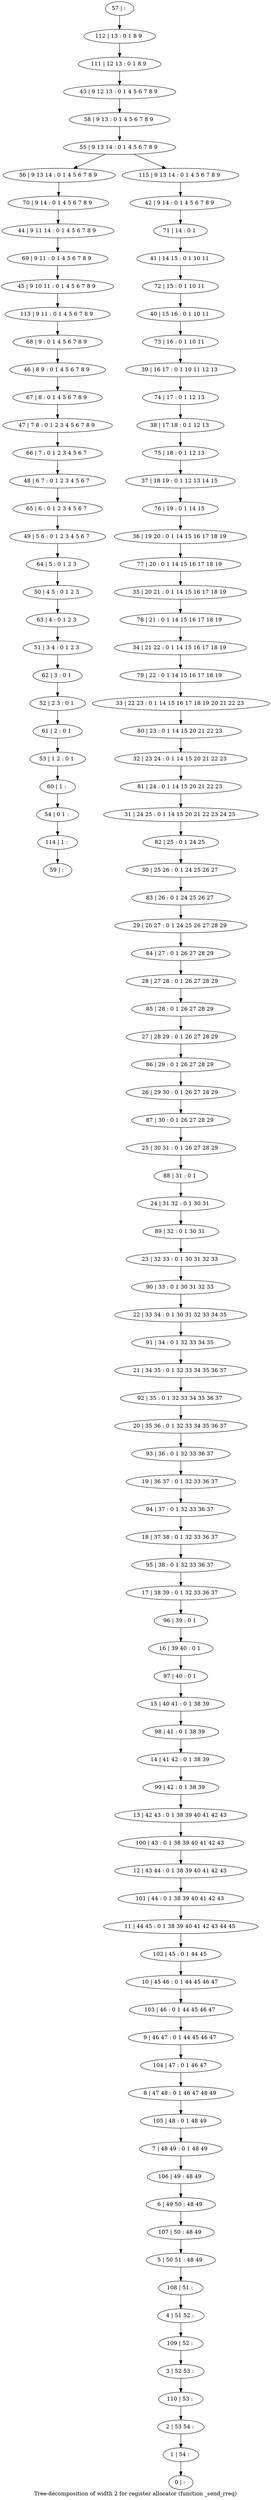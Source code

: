 digraph G {
graph [label="Tree-decomposition of width 2 for register allocator (function _send_rreq)"]
0[label="0 | : "];
1[label="1 | 54 : "];
2[label="2 | 53 54 : "];
3[label="3 | 52 53 : "];
4[label="4 | 51 52 : "];
5[label="5 | 50 51 : 48 49 "];
6[label="6 | 49 50 : 48 49 "];
7[label="7 | 48 49 : 0 1 48 49 "];
8[label="8 | 47 48 : 0 1 46 47 48 49 "];
9[label="9 | 46 47 : 0 1 44 45 46 47 "];
10[label="10 | 45 46 : 0 1 44 45 46 47 "];
11[label="11 | 44 45 : 0 1 38 39 40 41 42 43 44 45 "];
12[label="12 | 43 44 : 0 1 38 39 40 41 42 43 "];
13[label="13 | 42 43 : 0 1 38 39 40 41 42 43 "];
14[label="14 | 41 42 : 0 1 38 39 "];
15[label="15 | 40 41 : 0 1 38 39 "];
16[label="16 | 39 40 : 0 1 "];
17[label="17 | 38 39 : 0 1 32 33 36 37 "];
18[label="18 | 37 38 : 0 1 32 33 36 37 "];
19[label="19 | 36 37 : 0 1 32 33 36 37 "];
20[label="20 | 35 36 : 0 1 32 33 34 35 36 37 "];
21[label="21 | 34 35 : 0 1 32 33 34 35 36 37 "];
22[label="22 | 33 34 : 0 1 30 31 32 33 34 35 "];
23[label="23 | 32 33 : 0 1 30 31 32 33 "];
24[label="24 | 31 32 : 0 1 30 31 "];
25[label="25 | 30 31 : 0 1 26 27 28 29 "];
26[label="26 | 29 30 : 0 1 26 27 28 29 "];
27[label="27 | 28 29 : 0 1 26 27 28 29 "];
28[label="28 | 27 28 : 0 1 26 27 28 29 "];
29[label="29 | 26 27 : 0 1 24 25 26 27 28 29 "];
30[label="30 | 25 26 : 0 1 24 25 26 27 "];
31[label="31 | 24 25 : 0 1 14 15 20 21 22 23 24 25 "];
32[label="32 | 23 24 : 0 1 14 15 20 21 22 23 "];
33[label="33 | 22 23 : 0 1 14 15 16 17 18 19 20 21 22 23 "];
34[label="34 | 21 22 : 0 1 14 15 16 17 18 19 "];
35[label="35 | 20 21 : 0 1 14 15 16 17 18 19 "];
36[label="36 | 19 20 : 0 1 14 15 16 17 18 19 "];
37[label="37 | 18 19 : 0 1 12 13 14 15 "];
38[label="38 | 17 18 : 0 1 12 13 "];
39[label="39 | 16 17 : 0 1 10 11 12 13 "];
40[label="40 | 15 16 : 0 1 10 11 "];
41[label="41 | 14 15 : 0 1 10 11 "];
42[label="42 | 9 14 : 0 1 4 5 6 7 8 9 "];
43[label="43 | 9 12 13 : 0 1 4 5 6 7 8 9 "];
44[label="44 | 9 11 14 : 0 1 4 5 6 7 8 9 "];
45[label="45 | 9 10 11 : 0 1 4 5 6 7 8 9 "];
46[label="46 | 8 9 : 0 1 4 5 6 7 8 9 "];
47[label="47 | 7 8 : 0 1 2 3 4 5 6 7 8 9 "];
48[label="48 | 6 7 : 0 1 2 3 4 5 6 7 "];
49[label="49 | 5 6 : 0 1 2 3 4 5 6 7 "];
50[label="50 | 4 5 : 0 1 2 3 "];
51[label="51 | 3 4 : 0 1 2 3 "];
52[label="52 | 2 3 : 0 1 "];
53[label="53 | 1 2 : 0 1 "];
54[label="54 | 0 1 : "];
55[label="55 | 9 13 14 : 0 1 4 5 6 7 8 9 "];
56[label="56 | 9 13 14 : 0 1 4 5 6 7 8 9 "];
57[label="57 | : "];
58[label="58 | 9 13 : 0 1 4 5 6 7 8 9 "];
59[label="59 | : "];
60[label="60 | 1 : "];
61[label="61 | 2 : 0 1 "];
62[label="62 | 3 : 0 1 "];
63[label="63 | 4 : 0 1 2 3 "];
64[label="64 | 5 : 0 1 2 3 "];
65[label="65 | 6 : 0 1 2 3 4 5 6 7 "];
66[label="66 | 7 : 0 1 2 3 4 5 6 7 "];
67[label="67 | 8 : 0 1 4 5 6 7 8 9 "];
68[label="68 | 9 : 0 1 4 5 6 7 8 9 "];
69[label="69 | 9 11 : 0 1 4 5 6 7 8 9 "];
70[label="70 | 9 14 : 0 1 4 5 6 7 8 9 "];
71[label="71 | 14 : 0 1 "];
72[label="72 | 15 : 0 1 10 11 "];
73[label="73 | 16 : 0 1 10 11 "];
74[label="74 | 17 : 0 1 12 13 "];
75[label="75 | 18 : 0 1 12 13 "];
76[label="76 | 19 : 0 1 14 15 "];
77[label="77 | 20 : 0 1 14 15 16 17 18 19 "];
78[label="78 | 21 : 0 1 14 15 16 17 18 19 "];
79[label="79 | 22 : 0 1 14 15 16 17 18 19 "];
80[label="80 | 23 : 0 1 14 15 20 21 22 23 "];
81[label="81 | 24 : 0 1 14 15 20 21 22 23 "];
82[label="82 | 25 : 0 1 24 25 "];
83[label="83 | 26 : 0 1 24 25 26 27 "];
84[label="84 | 27 : 0 1 26 27 28 29 "];
85[label="85 | 28 : 0 1 26 27 28 29 "];
86[label="86 | 29 : 0 1 26 27 28 29 "];
87[label="87 | 30 : 0 1 26 27 28 29 "];
88[label="88 | 31 : 0 1 "];
89[label="89 | 32 : 0 1 30 31 "];
90[label="90 | 33 : 0 1 30 31 32 33 "];
91[label="91 | 34 : 0 1 32 33 34 35 "];
92[label="92 | 35 : 0 1 32 33 34 35 36 37 "];
93[label="93 | 36 : 0 1 32 33 36 37 "];
94[label="94 | 37 : 0 1 32 33 36 37 "];
95[label="95 | 38 : 0 1 32 33 36 37 "];
96[label="96 | 39 : 0 1 "];
97[label="97 | 40 : 0 1 "];
98[label="98 | 41 : 0 1 38 39 "];
99[label="99 | 42 : 0 1 38 39 "];
100[label="100 | 43 : 0 1 38 39 40 41 42 43 "];
101[label="101 | 44 : 0 1 38 39 40 41 42 43 "];
102[label="102 | 45 : 0 1 44 45 "];
103[label="103 | 46 : 0 1 44 45 46 47 "];
104[label="104 | 47 : 0 1 46 47 "];
105[label="105 | 48 : 0 1 48 49 "];
106[label="106 | 49 : 48 49 "];
107[label="107 | 50 : 48 49 "];
108[label="108 | 51 : "];
109[label="109 | 52 : "];
110[label="110 | 53 : "];
111[label="111 | 12 13 : 0 1 8 9 "];
112[label="112 | 13 : 0 1 8 9 "];
113[label="113 | 9 11 : 0 1 4 5 6 7 8 9 "];
114[label="114 | 1 : "];
115[label="115 | 9 13 14 : 0 1 4 5 6 7 8 9 "];
60->54 ;
53->60 ;
61->53 ;
52->61 ;
62->52 ;
51->62 ;
63->51 ;
50->63 ;
64->50 ;
49->64 ;
65->49 ;
48->65 ;
66->48 ;
47->66 ;
67->47 ;
46->67 ;
68->46 ;
69->45 ;
44->69 ;
70->44 ;
56->70 ;
113->68 ;
45->113 ;
114->59 ;
54->114 ;
57->112 ;
112->111 ;
111->43 ;
43->58 ;
58->55 ;
42->71 ;
71->41 ;
41->72 ;
72->40 ;
40->73 ;
73->39 ;
39->74 ;
74->38 ;
38->75 ;
75->37 ;
37->76 ;
76->36 ;
36->77 ;
77->35 ;
35->78 ;
78->34 ;
34->79 ;
79->33 ;
33->80 ;
80->32 ;
32->81 ;
81->31 ;
31->82 ;
82->30 ;
30->83 ;
83->29 ;
29->84 ;
84->28 ;
28->85 ;
85->27 ;
27->86 ;
86->26 ;
26->87 ;
87->25 ;
25->88 ;
88->24 ;
24->89 ;
89->23 ;
23->90 ;
90->22 ;
22->91 ;
91->21 ;
21->92 ;
92->20 ;
20->93 ;
93->19 ;
19->94 ;
94->18 ;
18->95 ;
95->17 ;
17->96 ;
96->16 ;
16->97 ;
97->15 ;
15->98 ;
98->14 ;
14->99 ;
99->13 ;
13->100 ;
100->12 ;
12->101 ;
101->11 ;
11->102 ;
102->10 ;
10->103 ;
103->9 ;
9->104 ;
104->8 ;
8->105 ;
105->7 ;
7->106 ;
106->6 ;
6->107 ;
107->5 ;
5->108 ;
108->4 ;
4->109 ;
109->3 ;
3->110 ;
110->2 ;
2->1 ;
1->0 ;
115->42 ;
55->56 ;
55->115 ;
}
